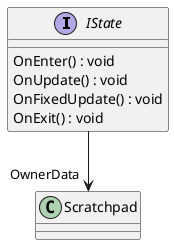 @startuml
interface IState {
    OnEnter() : void
    OnUpdate() : void
    OnFixedUpdate() : void
    OnExit() : void
}
IState --> "OwnerData" Scratchpad
@enduml
